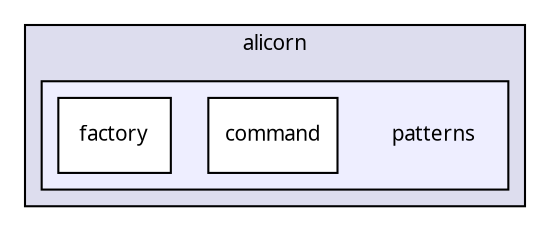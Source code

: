 digraph "Solution/Solution/Alicorn/include/alicorn/patterns" {
  compound=true
  node [ fontsize="10", fontname="Verdana"];
  edge [ labelfontsize="10", labelfontname="Verdana"];
  subgraph clusterdir_34f62c79ac0a9d1c62ec4cec2d6b1c99 {
    graph [ bgcolor="#ddddee", pencolor="black", label="alicorn" fontname="Verdana", fontsize="10", URL="dir_34f62c79ac0a9d1c62ec4cec2d6b1c99.html"]
  subgraph clusterdir_45b4c2f261ab8f95481e28e0bd86e7bc {
    graph [ bgcolor="#eeeeff", pencolor="black", label="" URL="dir_45b4c2f261ab8f95481e28e0bd86e7bc.html"];
    dir_45b4c2f261ab8f95481e28e0bd86e7bc [shape=plaintext label="patterns"];
    dir_c4dae853dda624cc2da20ad57e555d43 [shape=box label="command" color="black" fillcolor="white" style="filled" URL="dir_c4dae853dda624cc2da20ad57e555d43.html"];
    dir_697af14083acc521dc778bfcfca8c68d [shape=box label="factory" color="black" fillcolor="white" style="filled" URL="dir_697af14083acc521dc778bfcfca8c68d.html"];
  }
  }
}
